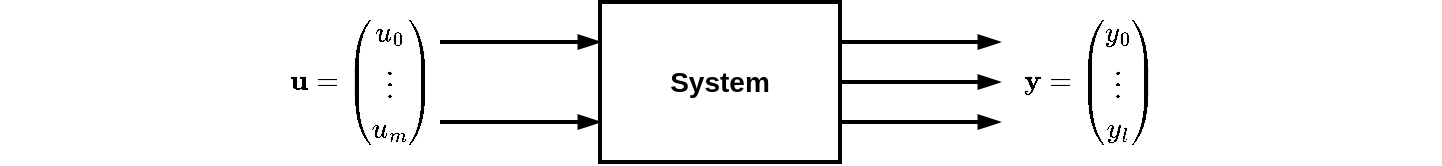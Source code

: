 <mxfile version="26.0.9">
  <diagram name="Page-1" id="_xgCGQCrOBgpzRIFNYbS">
    <mxGraphModel dx="1446" dy="846" grid="1" gridSize="10" guides="1" tooltips="1" connect="1" arrows="1" fold="1" page="1" pageScale="1" pageWidth="850" pageHeight="1100" math="1" shadow="0">
      <root>
        <mxCell id="0" />
        <mxCell id="1" parent="0" />
        <mxCell id="IsnyaftVGzVTfhlvYPXC-2" style="edgeStyle=orthogonalEdgeStyle;rounded=0;orthogonalLoop=1;jettySize=auto;html=1;exitX=0;exitY=0.25;exitDx=0;exitDy=0;startArrow=blockThin;startFill=1;endArrow=none;strokeWidth=2;" edge="1" parent="1" source="IsnyaftVGzVTfhlvYPXC-1">
          <mxGeometry relative="1" as="geometry">
            <mxPoint x="240" y="380" as="targetPoint" />
            <Array as="points">
              <mxPoint x="260" y="380" />
              <mxPoint x="260" y="380" />
            </Array>
          </mxGeometry>
        </mxCell>
        <mxCell id="IsnyaftVGzVTfhlvYPXC-3" style="edgeStyle=orthogonalEdgeStyle;rounded=0;orthogonalLoop=1;jettySize=auto;html=1;exitX=0;exitY=0.75;exitDx=0;exitDy=0;startArrow=blockThin;startFill=1;endArrow=none;strokeWidth=2;" edge="1" parent="1" source="IsnyaftVGzVTfhlvYPXC-1">
          <mxGeometry relative="1" as="geometry">
            <mxPoint x="240" y="420" as="targetPoint" />
          </mxGeometry>
        </mxCell>
        <mxCell id="IsnyaftVGzVTfhlvYPXC-5" style="edgeStyle=orthogonalEdgeStyle;rounded=0;orthogonalLoop=1;jettySize=auto;html=1;exitX=1;exitY=0.25;exitDx=0;exitDy=0;strokeWidth=2;endArrow=blockThin;endFill=1;" edge="1" parent="1" source="IsnyaftVGzVTfhlvYPXC-1">
          <mxGeometry relative="1" as="geometry">
            <mxPoint x="520" y="380" as="targetPoint" />
          </mxGeometry>
        </mxCell>
        <mxCell id="IsnyaftVGzVTfhlvYPXC-6" style="edgeStyle=orthogonalEdgeStyle;rounded=0;orthogonalLoop=1;jettySize=auto;html=1;exitX=1;exitY=0.5;exitDx=0;exitDy=0;strokeWidth=2;endArrow=blockThin;endFill=1;" edge="1" parent="1" source="IsnyaftVGzVTfhlvYPXC-1">
          <mxGeometry relative="1" as="geometry">
            <mxPoint x="520" y="400" as="targetPoint" />
          </mxGeometry>
        </mxCell>
        <mxCell id="IsnyaftVGzVTfhlvYPXC-7" style="edgeStyle=orthogonalEdgeStyle;rounded=0;orthogonalLoop=1;jettySize=auto;html=1;exitX=1;exitY=0.75;exitDx=0;exitDy=0;strokeWidth=2;endArrow=blockThin;endFill=1;" edge="1" parent="1" source="IsnyaftVGzVTfhlvYPXC-1">
          <mxGeometry relative="1" as="geometry">
            <mxPoint x="520" y="420" as="targetPoint" />
          </mxGeometry>
        </mxCell>
        <mxCell id="IsnyaftVGzVTfhlvYPXC-1" value="&lt;font style=&quot;font-size: 14px;&quot;&gt;&lt;b&gt;System&lt;/b&gt;&lt;/font&gt;" style="rounded=0;whiteSpace=wrap;html=1;strokeWidth=2;fillColor=none;" vertex="1" parent="1">
          <mxGeometry x="320" y="360" width="120" height="80" as="geometry" />
        </mxCell>
        <mxCell id="IsnyaftVGzVTfhlvYPXC-4" value="\(\mathbf{u} = \begin{pmatrix}u_0 \\ \vdots \\ u_m\end{pmatrix}\)" style="text;html=1;align=center;verticalAlign=middle;resizable=0;points=[];autosize=1;strokeColor=none;fillColor=none;" vertex="1" parent="1">
          <mxGeometry x="20" y="385" width="360" height="30" as="geometry" />
        </mxCell>
        <mxCell id="IsnyaftVGzVTfhlvYPXC-8" value="\(\mathbf{y} = \begin{pmatrix}y_0 \\ \vdots \\ y_l\end{pmatrix}\)" style="text;html=1;align=center;verticalAlign=middle;resizable=0;points=[];autosize=1;strokeColor=none;fillColor=none;" vertex="1" parent="1">
          <mxGeometry x="390" y="385" width="350" height="30" as="geometry" />
        </mxCell>
      </root>
    </mxGraphModel>
  </diagram>
</mxfile>
